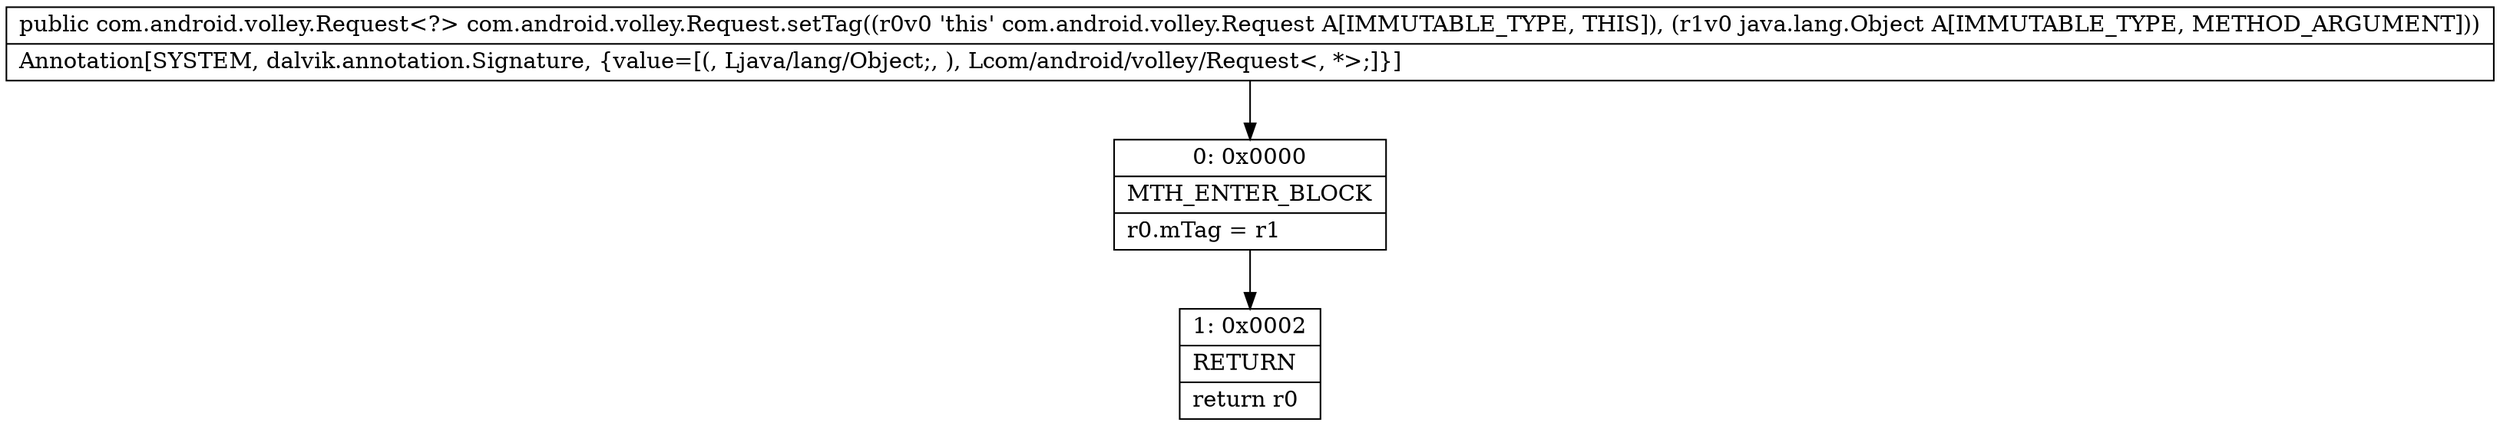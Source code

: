 digraph "CFG forcom.android.volley.Request.setTag(Ljava\/lang\/Object;)Lcom\/android\/volley\/Request;" {
Node_0 [shape=record,label="{0\:\ 0x0000|MTH_ENTER_BLOCK\l|r0.mTag = r1\l}"];
Node_1 [shape=record,label="{1\:\ 0x0002|RETURN\l|return r0\l}"];
MethodNode[shape=record,label="{public com.android.volley.Request\<?\> com.android.volley.Request.setTag((r0v0 'this' com.android.volley.Request A[IMMUTABLE_TYPE, THIS]), (r1v0 java.lang.Object A[IMMUTABLE_TYPE, METHOD_ARGUMENT]))  | Annotation[SYSTEM, dalvik.annotation.Signature, \{value=[(, Ljava\/lang\/Object;, ), Lcom\/android\/volley\/Request\<, *\>;]\}]\l}"];
MethodNode -> Node_0;
Node_0 -> Node_1;
}

